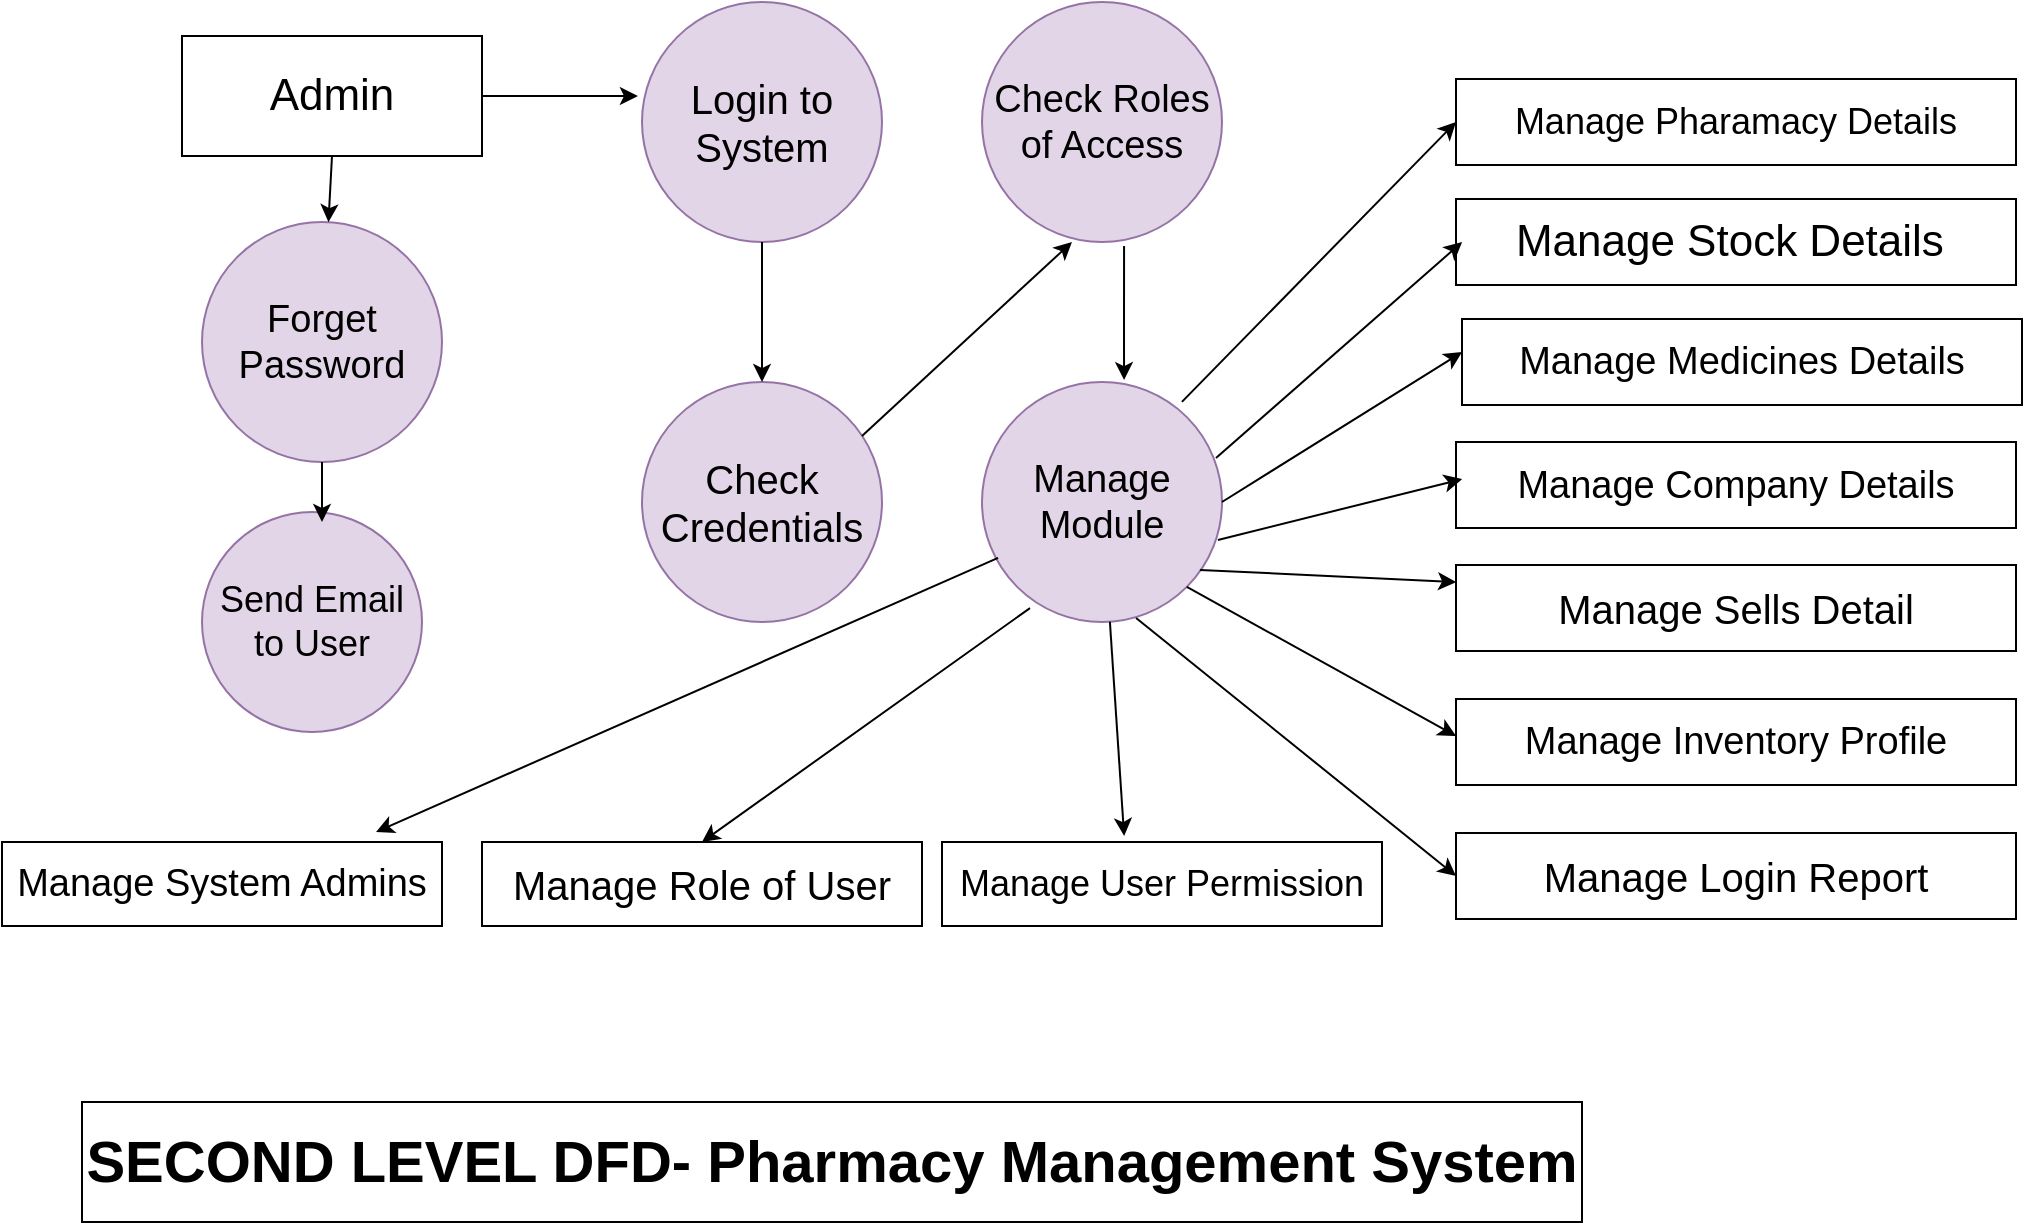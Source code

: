 <mxfile version="12.1.0" type="google" pages="1"><diagram id="ZuhnaFyD0wY_g-3mfn6G" name="Page-1"><mxGraphModel dx="1695" dy="482" grid="1" gridSize="10" guides="1" tooltips="1" connect="1" arrows="1" fold="1" page="1" pageScale="1" pageWidth="827" pageHeight="1169" math="0" shadow="0"><root><mxCell id="0"/><mxCell id="1" parent="0"/><mxCell id="uPTgQdxExX--4o-TmtEe-1" value="Login to System" style="ellipse;whiteSpace=wrap;html=1;aspect=fixed;fontSize=20;fillColor=#e1d5e7;strokeColor=#9673a6;" vertex="1" parent="1"><mxGeometry x="280" y="60" width="120" height="120" as="geometry"/></mxCell><mxCell id="uPTgQdxExX--4o-TmtEe-2" value="Check Roles of Access" style="ellipse;whiteSpace=wrap;html=1;aspect=fixed;fontSize=19;fillColor=#e1d5e7;strokeColor=#9673a6;" vertex="1" parent="1"><mxGeometry x="450" y="60" width="120" height="120" as="geometry"/></mxCell><mxCell id="uPTgQdxExX--4o-TmtEe-3" value="Check Credentials" style="ellipse;whiteSpace=wrap;html=1;aspect=fixed;fontSize=20;fillColor=#e1d5e7;strokeColor=#9673a6;" vertex="1" parent="1"><mxGeometry x="280" y="250" width="120" height="120" as="geometry"/></mxCell><mxCell id="uPTgQdxExX--4o-TmtEe-4" value="Manage Module" style="ellipse;whiteSpace=wrap;html=1;aspect=fixed;fontSize=19;fillColor=#e1d5e7;strokeColor=#9673a6;" vertex="1" parent="1"><mxGeometry x="450" y="250" width="120" height="120" as="geometry"/></mxCell><mxCell id="uPTgQdxExX--4o-TmtEe-5" value="Forget Password" style="ellipse;whiteSpace=wrap;html=1;aspect=fixed;fontSize=19;fillColor=#e1d5e7;strokeColor=#9673a6;" vertex="1" parent="1"><mxGeometry x="60" y="170" width="120" height="120" as="geometry"/></mxCell><mxCell id="uPTgQdxExX--4o-TmtEe-6" value="Send Email to User" style="ellipse;whiteSpace=wrap;html=1;aspect=fixed;direction=south;fontSize=18;fillColor=#e1d5e7;strokeColor=#9673a6;" vertex="1" parent="1"><mxGeometry x="60" y="315" width="110" height="110" as="geometry"/></mxCell><mxCell id="uPTgQdxExX--4o-TmtEe-7" value="Admin" style="rounded=0;whiteSpace=wrap;html=1;fontSize=22;" vertex="1" parent="1"><mxGeometry x="50" y="77" width="150" height="60" as="geometry"/></mxCell><mxCell id="uPTgQdxExX--4o-TmtEe-8" value="Manage Pharamacy Details" style="rounded=0;whiteSpace=wrap;html=1;fontSize=18;" vertex="1" parent="1"><mxGeometry x="687" y="98.5" width="280" height="43" as="geometry"/></mxCell><mxCell id="uPTgQdxExX--4o-TmtEe-9" value="Manage Stock Details&amp;nbsp;" style="rounded=0;whiteSpace=wrap;html=1;fontSize=22;" vertex="1" parent="1"><mxGeometry x="687" y="158.5" width="280" height="43" as="geometry"/></mxCell><mxCell id="uPTgQdxExX--4o-TmtEe-10" value="Manage Medicines Details" style="rounded=0;whiteSpace=wrap;html=1;fontSize=19;" vertex="1" parent="1"><mxGeometry x="690" y="218.5" width="280" height="43" as="geometry"/></mxCell><mxCell id="uPTgQdxExX--4o-TmtEe-11" value="Manage Company Details" style="rounded=0;whiteSpace=wrap;html=1;fontSize=19;" vertex="1" parent="1"><mxGeometry x="687" y="280" width="280" height="43" as="geometry"/></mxCell><mxCell id="uPTgQdxExX--4o-TmtEe-12" value="Manage Sells Detail" style="rounded=0;whiteSpace=wrap;html=1;fontSize=20;" vertex="1" parent="1"><mxGeometry x="687" y="341.5" width="280" height="43" as="geometry"/></mxCell><mxCell id="uPTgQdxExX--4o-TmtEe-13" value="Manage Inventory Profile" style="rounded=0;whiteSpace=wrap;html=1;fontSize=19;" vertex="1" parent="1"><mxGeometry x="687" y="408.5" width="280" height="43" as="geometry"/></mxCell><mxCell id="uPTgQdxExX--4o-TmtEe-14" value="Manage Login Report" style="rounded=0;whiteSpace=wrap;html=1;fontSize=20;" vertex="1" parent="1"><mxGeometry x="687" y="475.5" width="280" height="43" as="geometry"/></mxCell><mxCell id="uPTgQdxExX--4o-TmtEe-15" value="&lt;font style=&quot;font-size: 18px&quot;&gt;Manage User Permission&lt;/font&gt;" style="rounded=0;whiteSpace=wrap;html=1;" vertex="1" parent="1"><mxGeometry x="430" y="480" width="220" height="42" as="geometry"/></mxCell><mxCell id="uPTgQdxExX--4o-TmtEe-16" value="&lt;font style=&quot;font-size: 20px&quot;&gt;Manage Role of User&lt;/font&gt;" style="rounded=0;whiteSpace=wrap;html=1;" vertex="1" parent="1"><mxGeometry x="200" y="480" width="220" height="42" as="geometry"/></mxCell><mxCell id="uPTgQdxExX--4o-TmtEe-17" value="&lt;font style=&quot;font-size: 19px&quot;&gt;Manage System Admins&lt;/font&gt;" style="rounded=0;whiteSpace=wrap;html=1;" vertex="1" parent="1"><mxGeometry x="-40" y="480" width="220" height="42" as="geometry"/></mxCell><mxCell id="uPTgQdxExX--4o-TmtEe-18" value="&lt;b&gt;&lt;font style=&quot;font-size: 29px&quot;&gt;SECOND LEVEL DFD- Pharmacy Management System&lt;/font&gt;&lt;/b&gt;" style="rounded=0;whiteSpace=wrap;html=1;" vertex="1" parent="1"><mxGeometry y="610" width="750" height="60" as="geometry"/></mxCell><mxCell id="uPTgQdxExX--4o-TmtEe-19" value="" style="endArrow=classic;html=1;entryX=0;entryY=0.5;entryDx=0;entryDy=0;exitX=0.833;exitY=0.083;exitDx=0;exitDy=0;exitPerimeter=0;" edge="1" parent="1" source="uPTgQdxExX--4o-TmtEe-4" target="uPTgQdxExX--4o-TmtEe-8"><mxGeometry width="50" height="50" relative="1" as="geometry"><mxPoint x="600" y="208.5" as="sourcePoint"/><mxPoint x="650" y="158.5" as="targetPoint"/></mxGeometry></mxCell><mxCell id="uPTgQdxExX--4o-TmtEe-20" value="" style="endArrow=classic;html=1;entryX=0;entryY=0.5;entryDx=0;entryDy=0;exitX=0.975;exitY=0.317;exitDx=0;exitDy=0;exitPerimeter=0;" edge="1" parent="1" source="uPTgQdxExX--4o-TmtEe-4"><mxGeometry width="50" height="50" relative="1" as="geometry"><mxPoint x="553" y="320" as="sourcePoint"/><mxPoint x="690.04" y="180.04" as="targetPoint"/></mxGeometry></mxCell><mxCell id="uPTgQdxExX--4o-TmtEe-21" value="" style="endArrow=classic;html=1;entryX=0;entryY=0.5;entryDx=0;entryDy=0;exitX=1;exitY=0.5;exitDx=0;exitDy=0;" edge="1" parent="1" source="uPTgQdxExX--4o-TmtEe-4"><mxGeometry width="50" height="50" relative="1" as="geometry"><mxPoint x="553" y="375" as="sourcePoint"/><mxPoint x="690.04" y="235.04" as="targetPoint"/></mxGeometry></mxCell><mxCell id="uPTgQdxExX--4o-TmtEe-22" value="" style="endArrow=classic;html=1;entryX=0;entryY=0.5;entryDx=0;entryDy=0;exitX=0.983;exitY=0.658;exitDx=0;exitDy=0;exitPerimeter=0;" edge="1" parent="1" source="uPTgQdxExX--4o-TmtEe-4"><mxGeometry width="50" height="50" relative="1" as="geometry"><mxPoint x="553" y="438.5" as="sourcePoint"/><mxPoint x="690.04" y="298.54" as="targetPoint"/></mxGeometry></mxCell><mxCell id="uPTgQdxExX--4o-TmtEe-23" value="" style="endArrow=classic;html=1;entryX=0;entryY=0.5;entryDx=0;entryDy=0;exitX=0.908;exitY=0.783;exitDx=0;exitDy=0;exitPerimeter=0;" edge="1" parent="1" source="uPTgQdxExX--4o-TmtEe-4"><mxGeometry width="50" height="50" relative="1" as="geometry"><mxPoint x="550" y="490" as="sourcePoint"/><mxPoint x="687.04" y="350.04" as="targetPoint"/></mxGeometry></mxCell><mxCell id="uPTgQdxExX--4o-TmtEe-24" value="" style="endArrow=classic;html=1;entryX=0;entryY=0.5;entryDx=0;entryDy=0;exitX=1;exitY=1;exitDx=0;exitDy=0;" edge="1" parent="1" source="uPTgQdxExX--4o-TmtEe-4"><mxGeometry width="50" height="50" relative="1" as="geometry"><mxPoint x="550" y="567" as="sourcePoint"/><mxPoint x="687.04" y="427.04" as="targetPoint"/></mxGeometry></mxCell><mxCell id="uPTgQdxExX--4o-TmtEe-25" value="" style="endArrow=classic;html=1;entryX=0;entryY=0.5;entryDx=0;entryDy=0;exitX=0.642;exitY=0.983;exitDx=0;exitDy=0;exitPerimeter=0;" edge="1" parent="1" source="uPTgQdxExX--4o-TmtEe-4" target="uPTgQdxExX--4o-TmtEe-14"><mxGeometry width="50" height="50" relative="1" as="geometry"><mxPoint x="570" y="610" as="sourcePoint"/><mxPoint x="707.04" y="470.04" as="targetPoint"/></mxGeometry></mxCell><mxCell id="uPTgQdxExX--4o-TmtEe-26" value="" style="endArrow=classic;html=1;entryX=0.414;entryY=-0.071;entryDx=0;entryDy=0;entryPerimeter=0;" edge="1" parent="1" source="uPTgQdxExX--4o-TmtEe-4" target="uPTgQdxExX--4o-TmtEe-15"><mxGeometry width="50" height="50" relative="1" as="geometry"><mxPoint x="373" y="521.5" as="sourcePoint"/><mxPoint x="510.04" y="381.54" as="targetPoint"/></mxGeometry></mxCell><mxCell id="uPTgQdxExX--4o-TmtEe-27" value="" style="endArrow=classic;html=1;entryX=0.5;entryY=0;entryDx=0;entryDy=0;exitX=0.2;exitY=0.942;exitDx=0;exitDy=0;exitPerimeter=0;" edge="1" parent="1" source="uPTgQdxExX--4o-TmtEe-4" target="uPTgQdxExX--4o-TmtEe-16"><mxGeometry width="50" height="50" relative="1" as="geometry"><mxPoint x="190" y="610" as="sourcePoint"/><mxPoint x="327.04" y="470.04" as="targetPoint"/></mxGeometry></mxCell><mxCell id="uPTgQdxExX--4o-TmtEe-28" value="" style="endArrow=classic;html=1;entryX=0.85;entryY=-0.119;entryDx=0;entryDy=0;exitX=0.067;exitY=0.733;exitDx=0;exitDy=0;exitPerimeter=0;entryPerimeter=0;" edge="1" parent="1" source="uPTgQdxExX--4o-TmtEe-4" target="uPTgQdxExX--4o-TmtEe-17"><mxGeometry width="50" height="50" relative="1" as="geometry"><mxPoint x="300" y="460" as="sourcePoint"/><mxPoint x="437.04" y="320.04" as="targetPoint"/></mxGeometry></mxCell><mxCell id="uPTgQdxExX--4o-TmtEe-29" value="" style="endArrow=classic;html=1;entryX=0.592;entryY=-0.008;entryDx=0;entryDy=0;entryPerimeter=0;exitX=0.592;exitY=1.017;exitDx=0;exitDy=0;exitPerimeter=0;" edge="1" parent="1" source="uPTgQdxExX--4o-TmtEe-2" target="uPTgQdxExX--4o-TmtEe-4"><mxGeometry width="50" height="50" relative="1" as="geometry"><mxPoint x="480" y="230" as="sourcePoint"/><mxPoint x="527.04" y="180.04" as="targetPoint"/><Array as="points"><mxPoint x="521" y="230"/></Array></mxGeometry></mxCell><mxCell id="uPTgQdxExX--4o-TmtEe-30" value="" style="endArrow=classic;html=1;entryX=0.375;entryY=1;entryDx=0;entryDy=0;exitX=0.833;exitY=0.083;exitDx=0;exitDy=0;exitPerimeter=0;entryPerimeter=0;" edge="1" parent="1" target="uPTgQdxExX--4o-TmtEe-2"><mxGeometry width="50" height="50" relative="1" as="geometry"><mxPoint x="390" y="277" as="sourcePoint"/><mxPoint x="527.04" y="137.04" as="targetPoint"/></mxGeometry></mxCell><mxCell id="uPTgQdxExX--4o-TmtEe-31" value="" style="endArrow=classic;html=1;entryX=0.5;entryY=0;entryDx=0;entryDy=0;exitX=0.5;exitY=1;exitDx=0;exitDy=0;" edge="1" parent="1" source="uPTgQdxExX--4o-TmtEe-1" target="uPTgQdxExX--4o-TmtEe-3"><mxGeometry width="50" height="50" relative="1" as="geometry"><mxPoint x="340" y="200" as="sourcePoint"/><mxPoint x="477.04" y="60.04" as="targetPoint"/></mxGeometry></mxCell><mxCell id="uPTgQdxExX--4o-TmtEe-32" value="" style="endArrow=classic;html=1;entryX=-0.017;entryY=0.392;entryDx=0;entryDy=0;exitX=1;exitY=0.5;exitDx=0;exitDy=0;entryPerimeter=0;" edge="1" parent="1" source="uPTgQdxExX--4o-TmtEe-7" target="uPTgQdxExX--4o-TmtEe-1"><mxGeometry width="50" height="50" relative="1" as="geometry"><mxPoint x="200" y="110" as="sourcePoint"/><mxPoint x="337.04" y="-29.96" as="targetPoint"/></mxGeometry></mxCell><mxCell id="uPTgQdxExX--4o-TmtEe-33" value="" style="endArrow=classic;html=1;exitX=0.5;exitY=1;exitDx=0;exitDy=0;" edge="1" parent="1" source="uPTgQdxExX--4o-TmtEe-7" target="uPTgQdxExX--4o-TmtEe-5"><mxGeometry width="50" height="50" relative="1" as="geometry"><mxPoint x="130" y="150" as="sourcePoint"/><mxPoint x="267.04" y="10.04" as="targetPoint"/></mxGeometry></mxCell><mxCell id="uPTgQdxExX--4o-TmtEe-34" value="" style="endArrow=classic;html=1;exitX=0.5;exitY=1;exitDx=0;exitDy=0;" edge="1" parent="1" source="uPTgQdxExX--4o-TmtEe-5"><mxGeometry width="50" height="50" relative="1" as="geometry"><mxPoint x="120" y="300" as="sourcePoint"/><mxPoint x="120" y="320" as="targetPoint"/></mxGeometry></mxCell></root></mxGraphModel></diagram></mxfile>